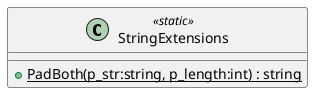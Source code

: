 @startuml
class StringExtensions <<static>> {
    + {static} PadBoth(p_str:string, p_length:int) : string
}
@enduml
